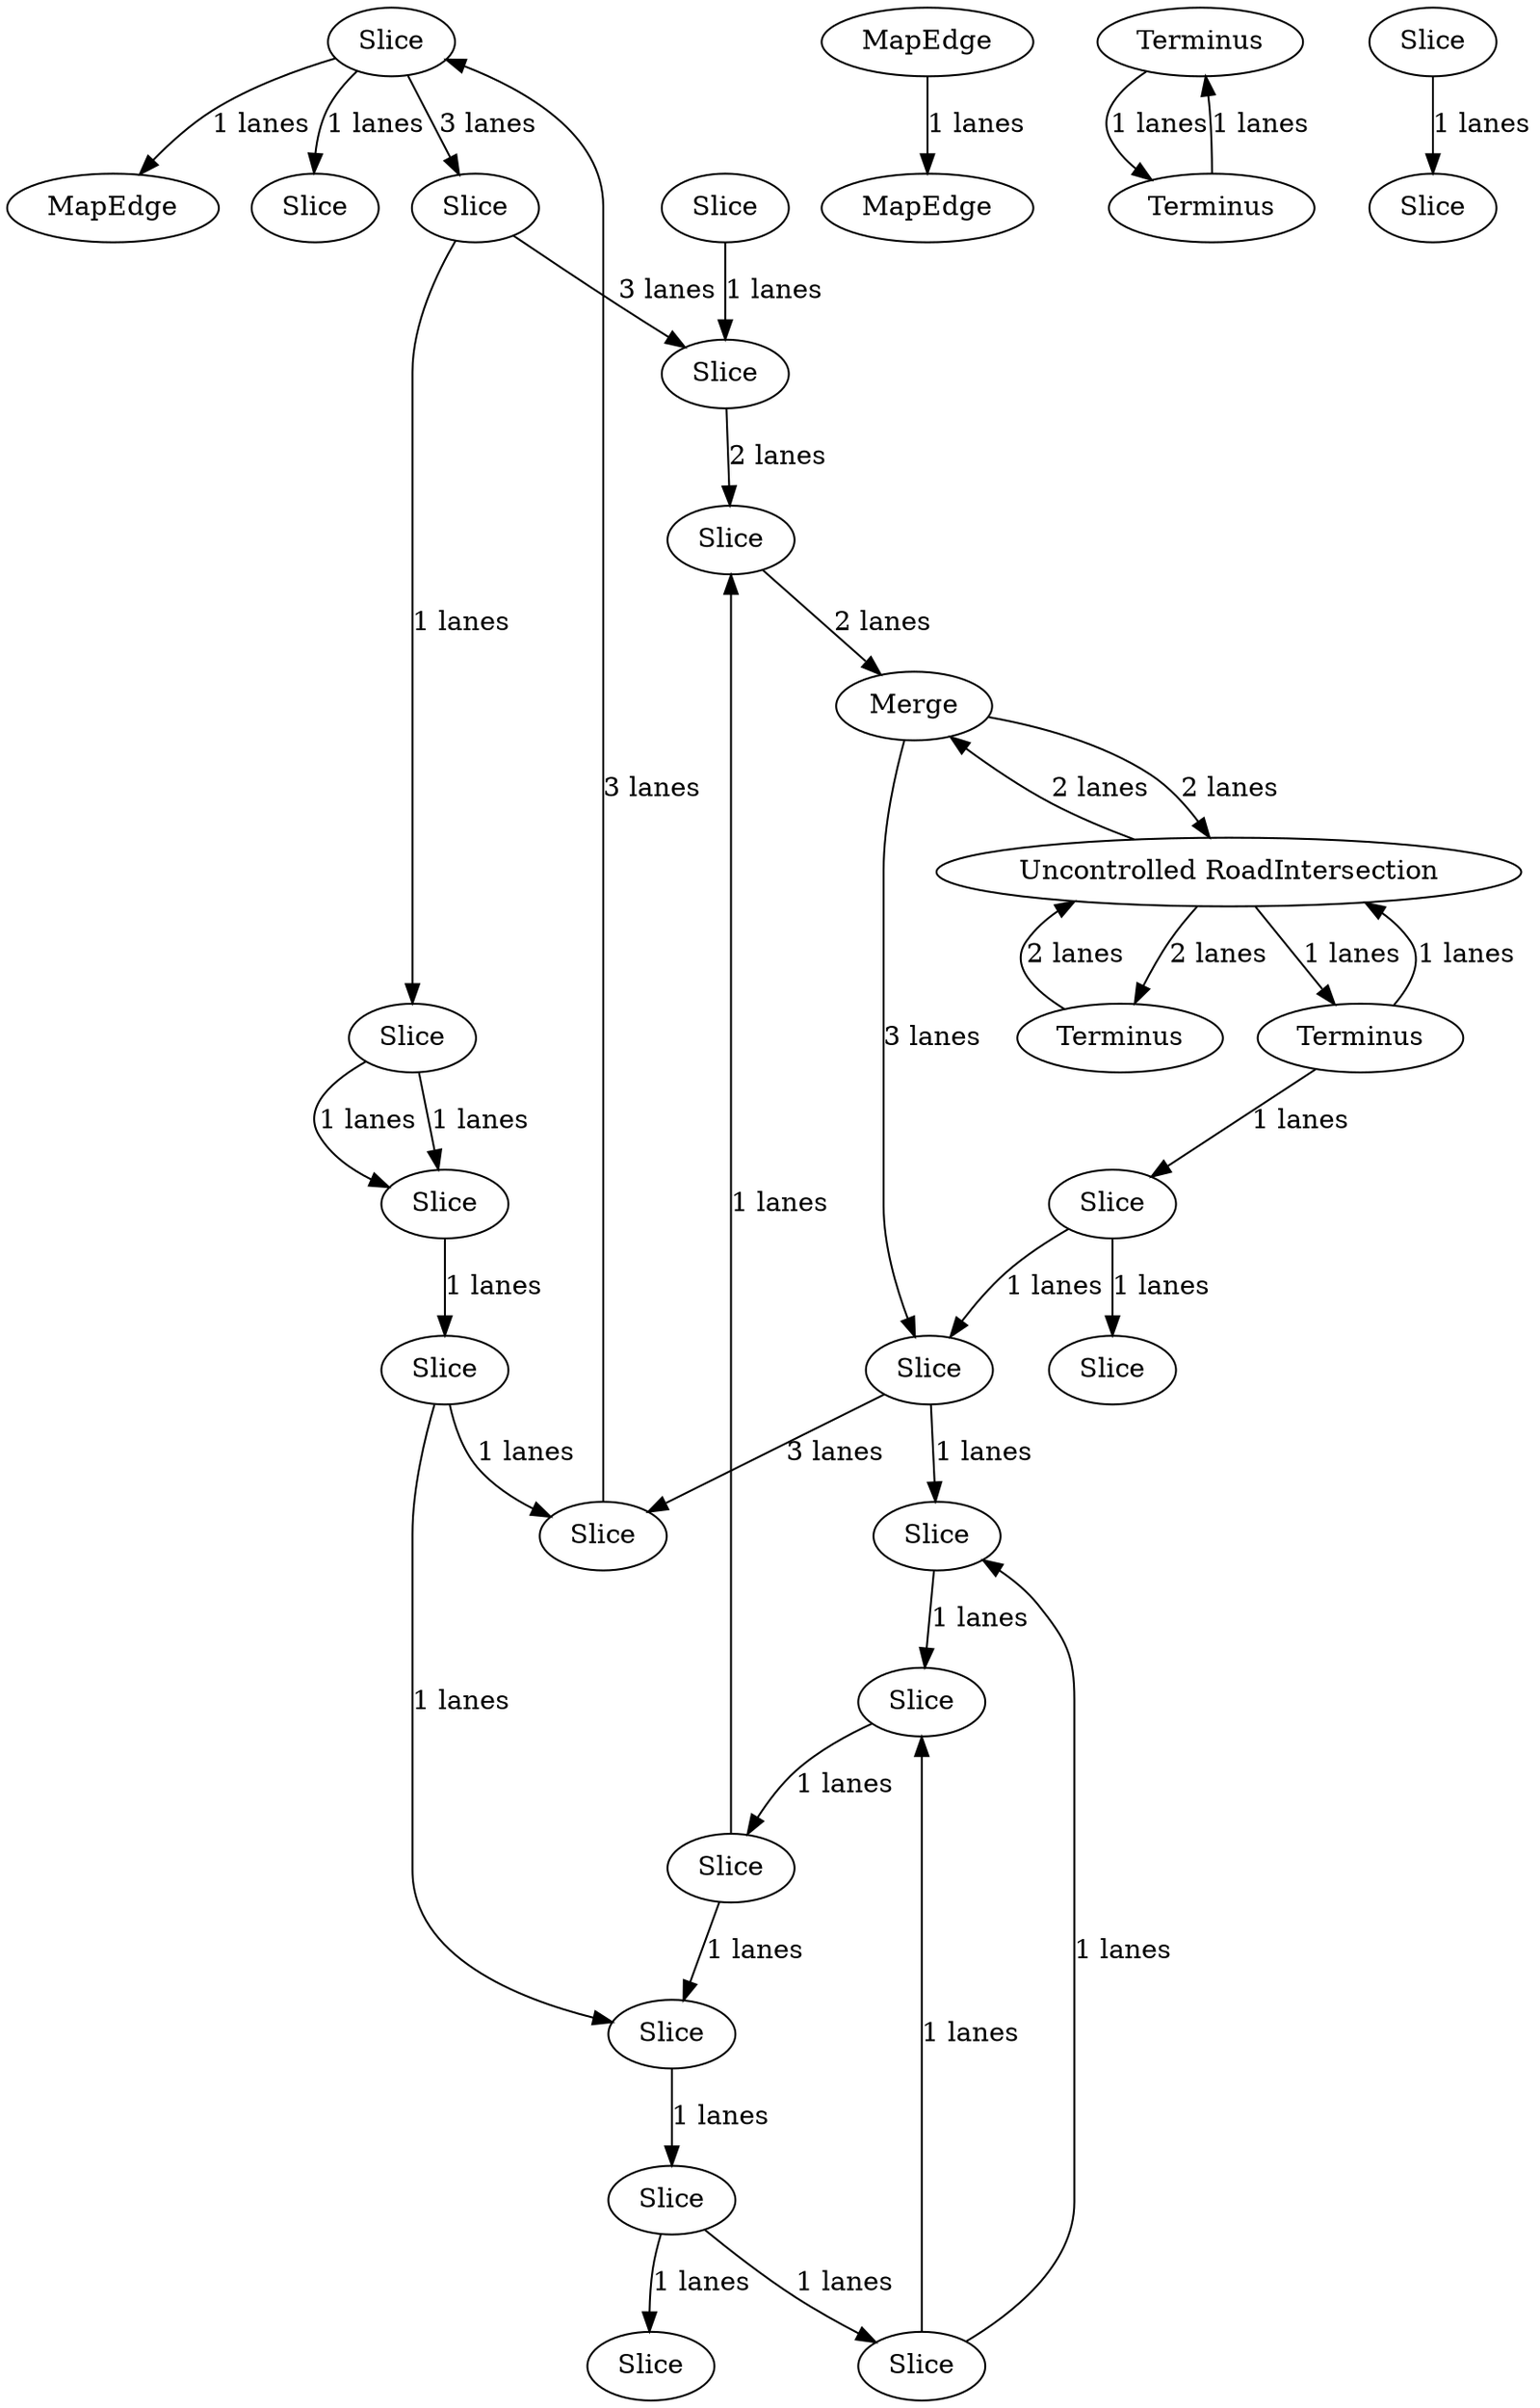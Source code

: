 digraph {
    0 [ label = "MapEdge" ]
    1 [ label = "Slice" ]
    2 [ label = "Slice" ]
    3 [ label = "Slice" ]
    4 [ label = "Slice" ]
    5 [ label = "Slice" ]
    6 [ label = "Slice" ]
    7 [ label = "Slice" ]
    8 [ label = "Slice" ]
    9 [ label = "Slice" ]
    10 [ label = "Slice" ]
    11 [ label = "Slice" ]
    12 [ label = "Slice" ]
    13 [ label = "Slice" ]
    14 [ label = "Slice" ]
    15 [ label = "Slice" ]
    16 [ label = "Slice" ]
    17 [ label = "Slice" ]
    18 [ label = "Slice" ]
    19 [ label = "Merge" ]
    20 [ label = "Slice" ]
    21 [ label = "Slice" ]
    22 [ label = "Uncontrolled RoadIntersection" ]
    23 [ label = "Terminus" ]
    24 [ label = "Terminus" ]
    25 [ label = "MapEdge" ]
    26 [ label = "Terminus" ]
    27 [ label = "Terminus" ]
    28 [ label = "Slice" ]
    29 [ label = "Slice" ]
    30 [ label = "MapEdge" ]
    29 -> 28 [ label = "1 lanes" ]
    23 -> 22 [ label = "2 lanes" ]
    22 -> 23 [ label = "2 lanes" ]
    22 -> 19 [ label = "2 lanes" ]
    19 -> 22 [ label = "2 lanes" ]
    19 -> 18 [ label = "3 lanes" ]
    18 -> 9 [ label = "3 lanes" ]
    9 -> 4 [ label = "3 lanes" ]
    4 -> 3 [ label = "3 lanes" ]
    3 -> 5 [ label = "3 lanes" ]
    18 -> 16 [ label = "1 lanes" ]
    16 -> 17 [ label = "1 lanes" ]
    17 -> 15 [ label = "1 lanes" ]
    15 -> 10 [ label = "1 lanes" ]
    4 -> 0 [ label = "1 lanes" ]
    8 -> 10 [ label = "1 lanes" ]
    10 -> 11 [ label = "1 lanes" ]
    11 -> 13 [ label = "1 lanes" ]
    13 -> 16 [ label = "1 lanes" ]
    3 -> 6 [ label = "1 lanes" ]
    6 -> 7 [ label = "1 lanes" ]
    7 -> 8 [ label = "1 lanes" ]
    8 -> 9 [ label = "1 lanes" ]
    20 -> 18 [ label = "1 lanes" ]
    24 -> 20 [ label = "1 lanes" ]
    20 -> 21 [ label = "1 lanes" ]
    25 -> 30 [ label = "1 lanes" ]
    4 -> 2 [ label = "1 lanes" ]
    1 -> 5 [ label = "1 lanes" ]
    5 -> 14 [ label = "2 lanes" ]
    14 -> 19 [ label = "2 lanes" ]
    26 -> 27 [ label = "1 lanes" ]
    27 -> 26 [ label = "1 lanes" ]
    22 -> 24 [ label = "1 lanes" ]
    24 -> 22 [ label = "1 lanes" ]
    6 -> 7 [ label = "1 lanes" ]
    15 -> 14 [ label = "1 lanes" ]
    11 -> 12 [ label = "1 lanes" ]
    13 -> 17 [ label = "1 lanes" ]
}
